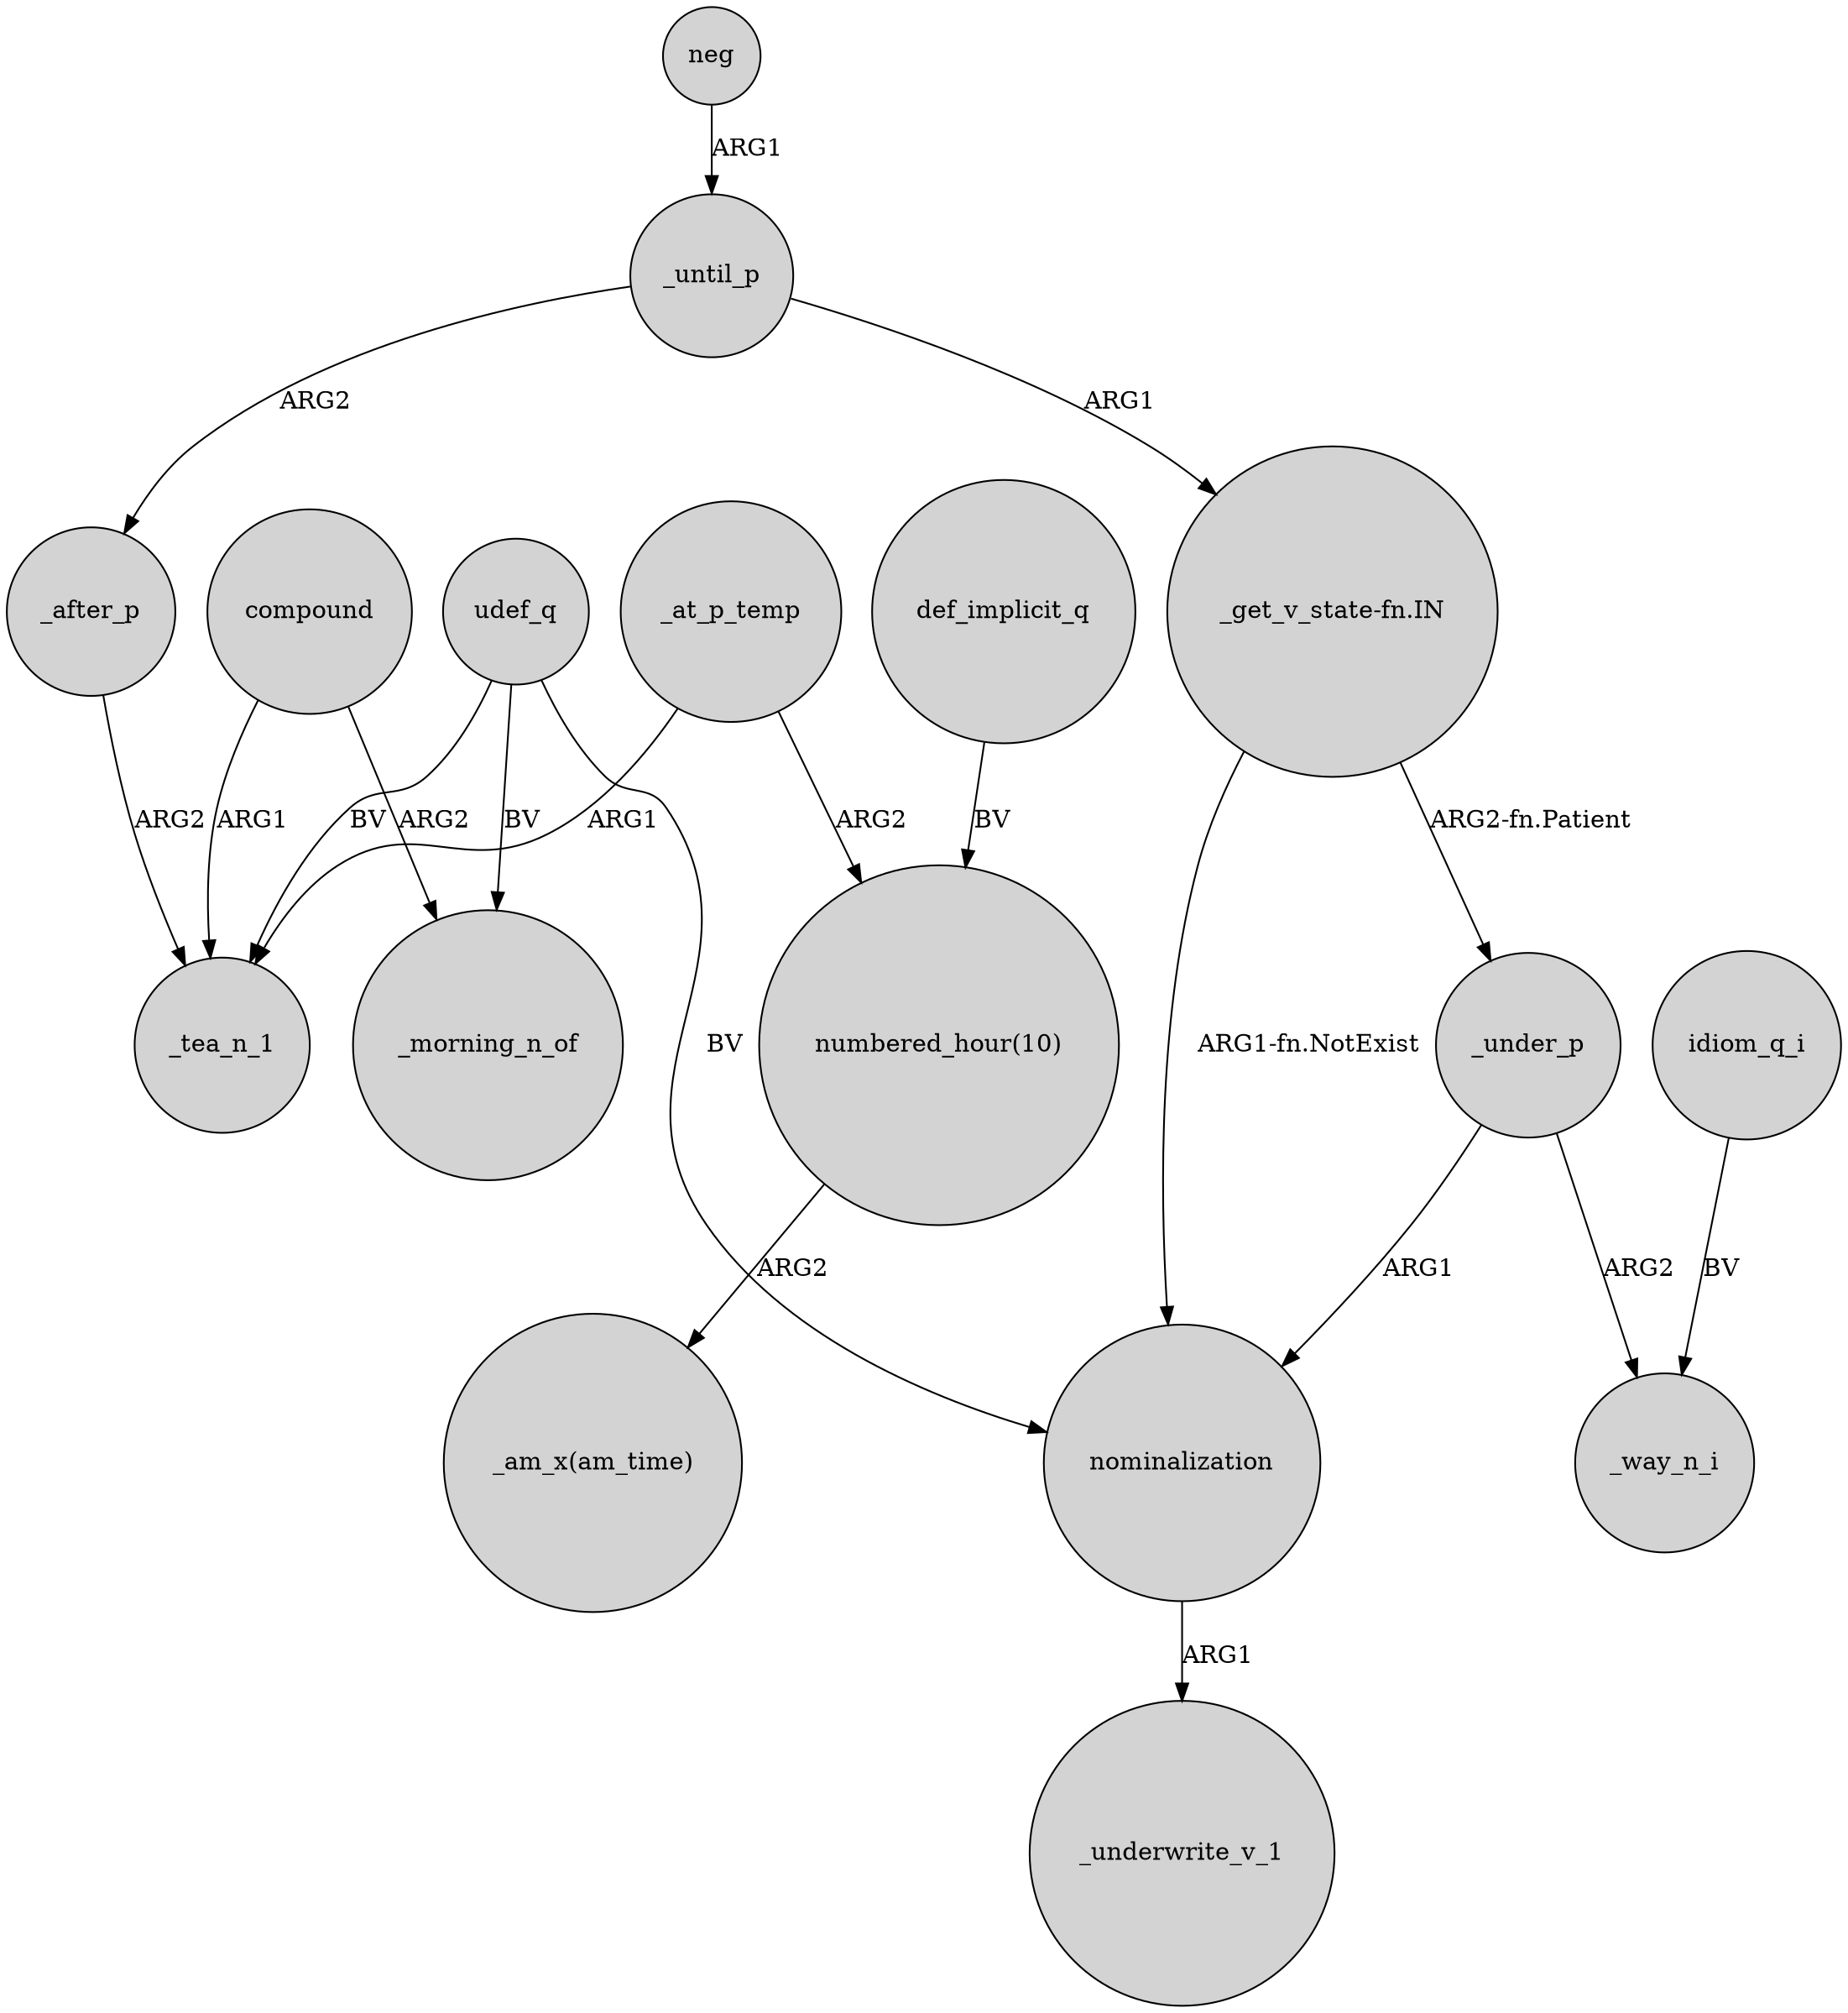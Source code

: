 digraph {
	node [shape=circle style=filled]
	_until_p -> _after_p [label=ARG2]
	"numbered_hour(10)" -> "_am_x(am_time)" [label=ARG2]
	_under_p -> nominalization [label=ARG1]
	compound -> _morning_n_of [label=ARG2]
	"_get_v_state-fn.IN" -> nominalization [label="ARG1-fn.NotExist"]
	_after_p -> _tea_n_1 [label=ARG2]
	def_implicit_q -> "numbered_hour(10)" [label=BV]
	"_get_v_state-fn.IN" -> _under_p [label="ARG2-fn.Patient"]
	udef_q -> _tea_n_1 [label=BV]
	_at_p_temp -> "numbered_hour(10)" [label=ARG2]
	_at_p_temp -> _tea_n_1 [label=ARG1]
	_until_p -> "_get_v_state-fn.IN" [label=ARG1]
	udef_q -> nominalization [label=BV]
	nominalization -> _underwrite_v_1 [label=ARG1]
	neg -> _until_p [label=ARG1]
	_under_p -> _way_n_i [label=ARG2]
	compound -> _tea_n_1 [label=ARG1]
	idiom_q_i -> _way_n_i [label=BV]
	udef_q -> _morning_n_of [label=BV]
}
